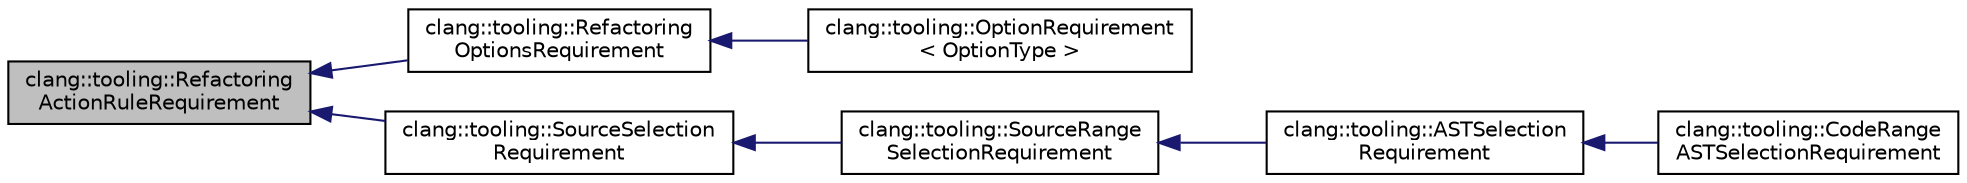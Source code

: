 digraph "clang::tooling::RefactoringActionRuleRequirement"
{
 // LATEX_PDF_SIZE
  bgcolor="transparent";
  edge [fontname="Helvetica",fontsize="10",labelfontname="Helvetica",labelfontsize="10"];
  node [fontname="Helvetica",fontsize="10",shape=record];
  rankdir="LR";
  Node1 [label="clang::tooling::Refactoring\lActionRuleRequirement",height=0.2,width=0.4,color="black", fillcolor="grey75", style="filled", fontcolor="black",tooltip="A refactoring action rule requirement determines when a refactoring action rule can be invoked."];
  Node1 -> Node2 [dir="back",color="midnightblue",fontsize="10",style="solid",fontname="Helvetica"];
  Node2 [label="clang::tooling::Refactoring\lOptionsRequirement",height=0.2,width=0.4,color="black",URL="$classclang_1_1tooling_1_1RefactoringOptionsRequirement.html",tooltip="A base class for any requirement that requires some refactoring options."];
  Node2 -> Node3 [dir="back",color="midnightblue",fontsize="10",style="solid",fontname="Helvetica"];
  Node3 [label="clang::tooling::OptionRequirement\l\< OptionType \>",height=0.2,width=0.4,color="black",URL="$classclang_1_1tooling_1_1OptionRequirement.html",tooltip="A requirement that evaluates to the value of the given OptionType when the OptionType is a required o..."];
  Node1 -> Node4 [dir="back",color="midnightblue",fontsize="10",style="solid",fontname="Helvetica"];
  Node4 [label="clang::tooling::SourceSelection\lRequirement",height=0.2,width=0.4,color="black",URL="$classclang_1_1tooling_1_1SourceSelectionRequirement.html",tooltip="A base class for any requirement that expects some part of the source to be selected in an editor (or..."];
  Node4 -> Node5 [dir="back",color="midnightblue",fontsize="10",style="solid",fontname="Helvetica"];
  Node5 [label="clang::tooling::SourceRange\lSelectionRequirement",height=0.2,width=0.4,color="black",URL="$classclang_1_1tooling_1_1SourceRangeSelectionRequirement.html",tooltip="A selection requirement that is satisfied when any portion of the source text is selected."];
  Node5 -> Node6 [dir="back",color="midnightblue",fontsize="10",style="solid",fontname="Helvetica"];
  Node6 [label="clang::tooling::ASTSelection\lRequirement",height=0.2,width=0.4,color="black",URL="$classclang_1_1tooling_1_1ASTSelectionRequirement.html",tooltip="An AST selection requirement is satisfied when any portion of the AST overlaps with the selection ran..."];
  Node6 -> Node7 [dir="back",color="midnightblue",fontsize="10",style="solid",fontname="Helvetica"];
  Node7 [label="clang::tooling::CodeRange\lASTSelectionRequirement",height=0.2,width=0.4,color="black",URL="$classclang_1_1tooling_1_1CodeRangeASTSelectionRequirement.html",tooltip="A selection requirement that is satisfied when the selection range overlaps with a number of neighbou..."];
}
